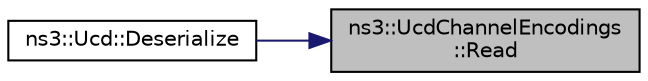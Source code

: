 digraph "ns3::UcdChannelEncodings::Read"
{
 // LATEX_PDF_SIZE
  edge [fontname="Helvetica",fontsize="10",labelfontname="Helvetica",labelfontsize="10"];
  node [fontname="Helvetica",fontsize="10",shape=record];
  rankdir="RL";
  Node1 [label="ns3::UcdChannelEncodings\l::Read",height=0.2,width=0.4,color="black", fillcolor="grey75", style="filled", fontcolor="black",tooltip="Read item."];
  Node1 -> Node2 [dir="back",color="midnightblue",fontsize="10",style="solid",fontname="Helvetica"];
  Node2 [label="ns3::Ucd::Deserialize",height=0.2,width=0.4,color="black", fillcolor="white", style="filled",URL="$classns3_1_1_ucd.html#ada667d90122da786f3fce88f226c35e3",tooltip=" "];
}
